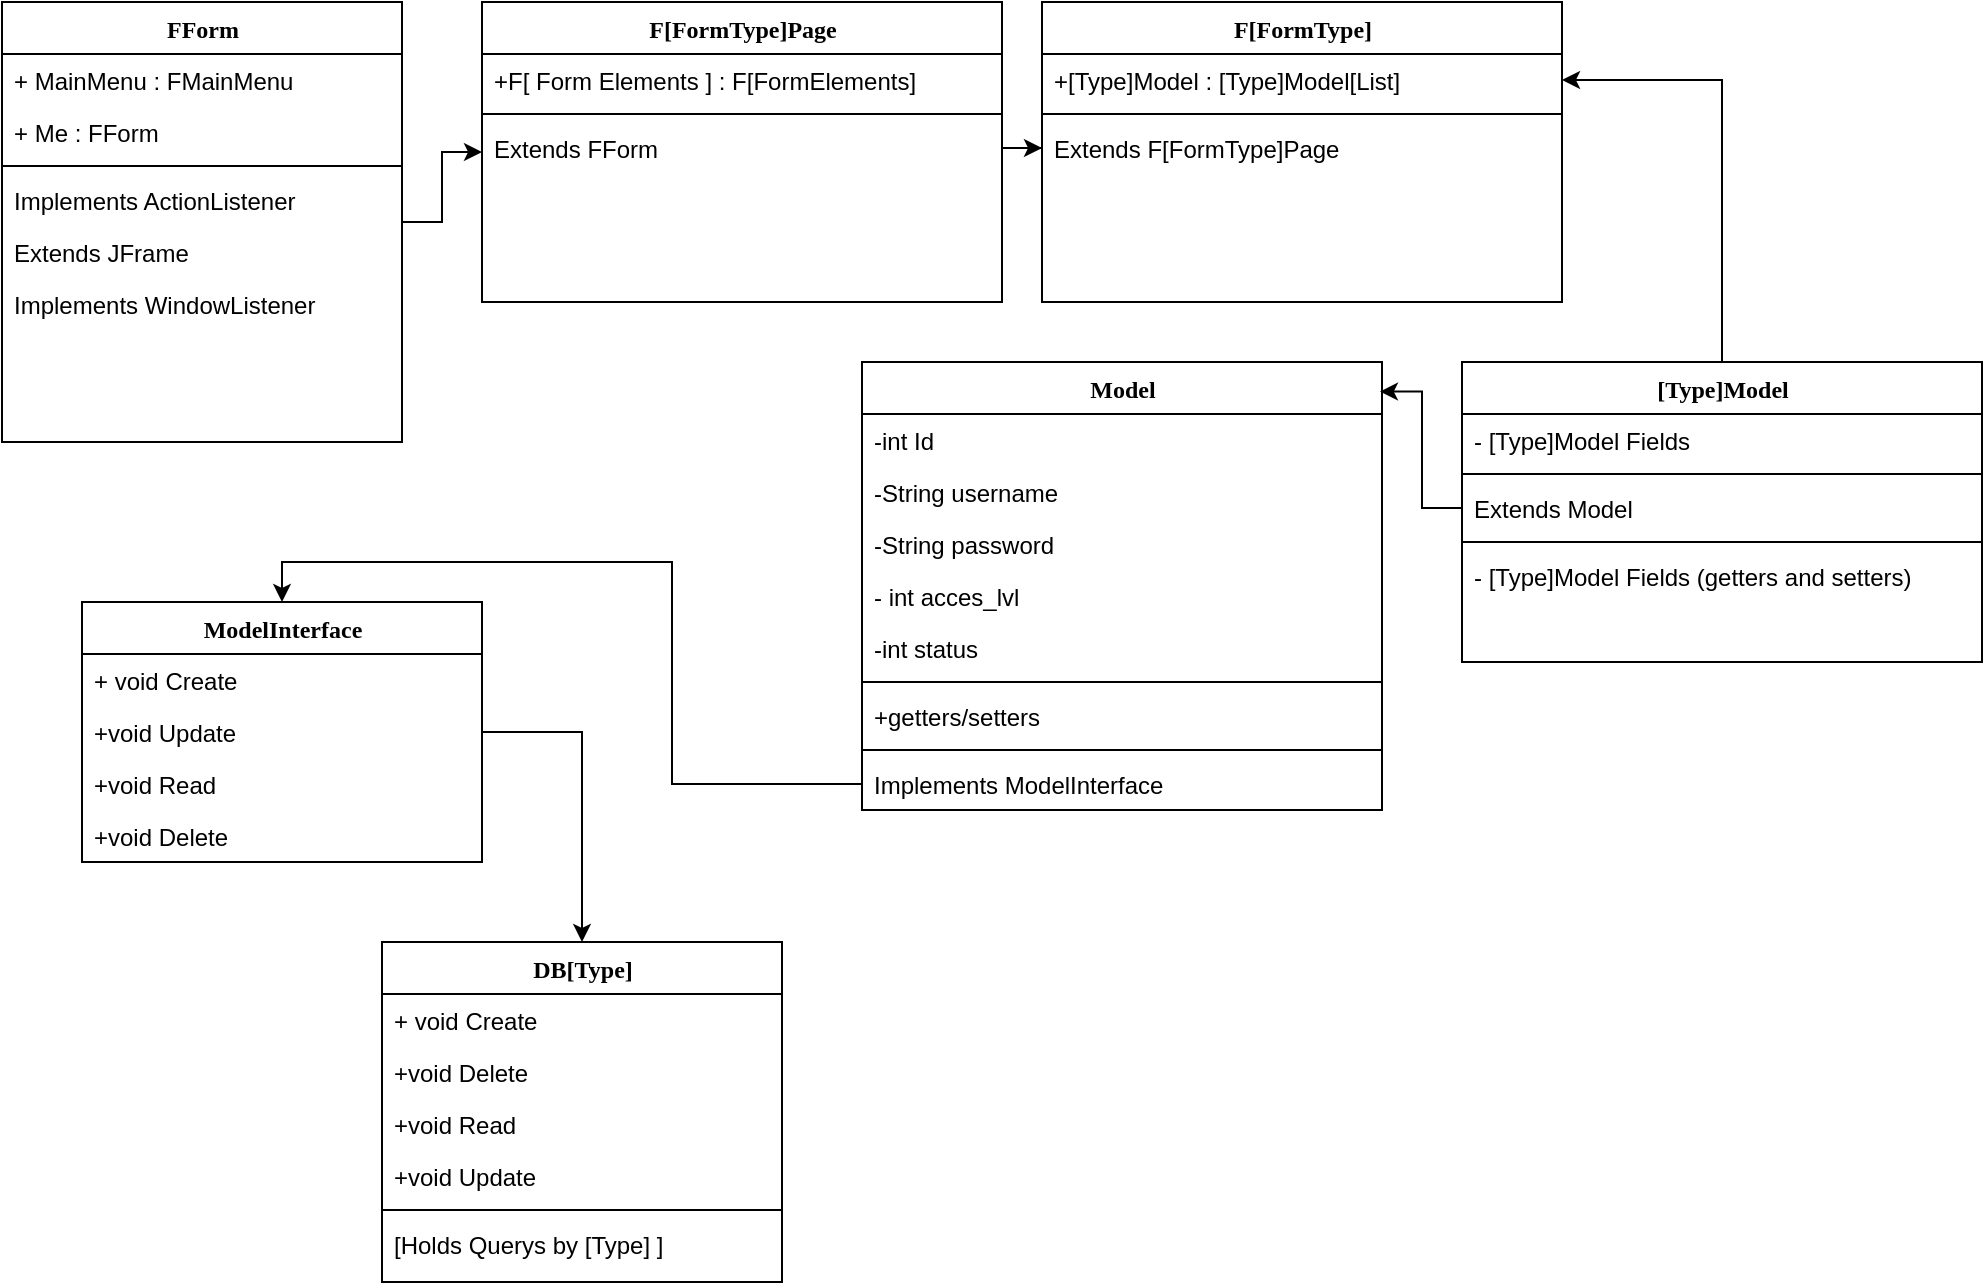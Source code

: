 <mxfile version="12.7.1" type="device"><diagram name="Page-1" id="9f46799a-70d6-7492-0946-bef42562c5a5"><mxGraphModel dx="1422" dy="791" grid="1" gridSize="10" guides="1" tooltips="1" connect="1" arrows="1" fold="1" page="1" pageScale="1" pageWidth="1100" pageHeight="850" background="#ffffff" math="0" shadow="0"><root><mxCell id="0"/><mxCell id="1" parent="0"/><mxCell id="yfoban_nKNZEt1a1w0YB-11" style="edgeStyle=orthogonalEdgeStyle;rounded=0;orthogonalLoop=1;jettySize=auto;html=1;" edge="1" parent="1" source="78961159f06e98e8-17" target="yfoban_nKNZEt1a1w0YB-3"><mxGeometry relative="1" as="geometry"/></mxCell><mxCell id="78961159f06e98e8-17" value="FForm" style="swimlane;html=1;fontStyle=1;align=center;verticalAlign=top;childLayout=stackLayout;horizontal=1;startSize=26;horizontalStack=0;resizeParent=1;resizeLast=0;collapsible=1;marginBottom=0;swimlaneFillColor=#ffffff;rounded=0;shadow=0;comic=0;labelBackgroundColor=none;strokeWidth=1;fillColor=none;fontFamily=Verdana;fontSize=12" parent="1" vertex="1"><mxGeometry x="40" y="40" width="200" height="220" as="geometry"/></mxCell><mxCell id="78961159f06e98e8-21" value="+ MainMenu : FMainMenu" style="text;html=1;strokeColor=none;fillColor=none;align=left;verticalAlign=top;spacingLeft=4;spacingRight=4;whiteSpace=wrap;overflow=hidden;rotatable=0;points=[[0,0.5],[1,0.5]];portConstraint=eastwest;" parent="78961159f06e98e8-17" vertex="1"><mxGeometry y="26" width="200" height="26" as="geometry"/></mxCell><mxCell id="yfoban_nKNZEt1a1w0YB-10" value="+ Me : FForm" style="text;html=1;strokeColor=none;fillColor=none;align=left;verticalAlign=top;spacingLeft=4;spacingRight=4;whiteSpace=wrap;overflow=hidden;rotatable=0;points=[[0,0.5],[1,0.5]];portConstraint=eastwest;" vertex="1" parent="78961159f06e98e8-17"><mxGeometry y="52" width="200" height="26" as="geometry"/></mxCell><mxCell id="78961159f06e98e8-19" value="" style="line;html=1;strokeWidth=1;fillColor=none;align=left;verticalAlign=middle;spacingTop=-1;spacingLeft=3;spacingRight=3;rotatable=0;labelPosition=right;points=[];portConstraint=eastwest;" parent="78961159f06e98e8-17" vertex="1"><mxGeometry y="78" width="200" height="8" as="geometry"/></mxCell><mxCell id="yfoban_nKNZEt1a1w0YB-1" value="Implements ActionListener" style="text;html=1;strokeColor=none;fillColor=none;align=left;verticalAlign=top;spacingLeft=4;spacingRight=4;whiteSpace=wrap;overflow=hidden;rotatable=0;points=[[0,0.5],[1,0.5]];portConstraint=eastwest;" vertex="1" parent="78961159f06e98e8-17"><mxGeometry y="86" width="200" height="26" as="geometry"/></mxCell><mxCell id="78961159f06e98e8-27" value="&lt;div&gt;Extends JFrame&lt;/div&gt;&lt;div&gt;&lt;br&gt;&lt;/div&gt;" style="text;html=1;strokeColor=none;fillColor=none;align=left;verticalAlign=top;spacingLeft=4;spacingRight=4;whiteSpace=wrap;overflow=hidden;rotatable=0;points=[[0,0.5],[1,0.5]];portConstraint=eastwest;" parent="78961159f06e98e8-17" vertex="1"><mxGeometry y="112" width="200" height="26" as="geometry"/></mxCell><mxCell id="yfoban_nKNZEt1a1w0YB-2" value="Implements WindowListener" style="text;html=1;strokeColor=none;fillColor=none;align=left;verticalAlign=top;spacingLeft=4;spacingRight=4;whiteSpace=wrap;overflow=hidden;rotatable=0;points=[[0,0.5],[1,0.5]];portConstraint=eastwest;" vertex="1" parent="78961159f06e98e8-17"><mxGeometry y="138" width="200" height="26" as="geometry"/></mxCell><mxCell id="yfoban_nKNZEt1a1w0YB-3" value="F[FormType]Page" style="swimlane;html=1;fontStyle=1;align=center;verticalAlign=top;childLayout=stackLayout;horizontal=1;startSize=26;horizontalStack=0;resizeParent=1;resizeLast=0;collapsible=1;marginBottom=0;swimlaneFillColor=#ffffff;rounded=0;shadow=0;comic=0;labelBackgroundColor=none;strokeWidth=1;fillColor=none;fontFamily=Verdana;fontSize=12" vertex="1" parent="1"><mxGeometry x="280" y="40" width="260" height="150" as="geometry"/></mxCell><mxCell id="yfoban_nKNZEt1a1w0YB-4" value="+F[ Form Elements ] : F[FormElements]" style="text;html=1;strokeColor=none;fillColor=none;align=left;verticalAlign=top;spacingLeft=4;spacingRight=4;whiteSpace=wrap;overflow=hidden;rotatable=0;points=[[0,0.5],[1,0.5]];portConstraint=eastwest;" vertex="1" parent="yfoban_nKNZEt1a1w0YB-3"><mxGeometry y="26" width="260" height="26" as="geometry"/></mxCell><mxCell id="yfoban_nKNZEt1a1w0YB-5" value="" style="line;html=1;strokeWidth=1;fillColor=none;align=left;verticalAlign=middle;spacingTop=-1;spacingLeft=3;spacingRight=3;rotatable=0;labelPosition=right;points=[];portConstraint=eastwest;" vertex="1" parent="yfoban_nKNZEt1a1w0YB-3"><mxGeometry y="52" width="260" height="8" as="geometry"/></mxCell><mxCell id="yfoban_nKNZEt1a1w0YB-6" value="&lt;div&gt;Extends FForm&lt;br&gt;&lt;/div&gt;" style="text;html=1;strokeColor=none;fillColor=none;align=left;verticalAlign=top;spacingLeft=4;spacingRight=4;whiteSpace=wrap;overflow=hidden;rotatable=0;points=[[0,0.5],[1,0.5]];portConstraint=eastwest;" vertex="1" parent="yfoban_nKNZEt1a1w0YB-3"><mxGeometry y="60" width="260" height="26" as="geometry"/></mxCell><mxCell id="yfoban_nKNZEt1a1w0YB-12" value="F[FormType]" style="swimlane;html=1;fontStyle=1;align=center;verticalAlign=top;childLayout=stackLayout;horizontal=1;startSize=26;horizontalStack=0;resizeParent=1;resizeLast=0;collapsible=1;marginBottom=0;swimlaneFillColor=#ffffff;rounded=0;shadow=0;comic=0;labelBackgroundColor=none;strokeWidth=1;fillColor=none;fontFamily=Verdana;fontSize=12" vertex="1" parent="1"><mxGeometry x="560" y="40" width="260" height="150" as="geometry"/></mxCell><mxCell id="yfoban_nKNZEt1a1w0YB-13" value="+[Type]Model : [Type]Model[List]" style="text;html=1;strokeColor=none;fillColor=none;align=left;verticalAlign=top;spacingLeft=4;spacingRight=4;whiteSpace=wrap;overflow=hidden;rotatable=0;points=[[0,0.5],[1,0.5]];portConstraint=eastwest;" vertex="1" parent="yfoban_nKNZEt1a1w0YB-12"><mxGeometry y="26" width="260" height="26" as="geometry"/></mxCell><mxCell id="yfoban_nKNZEt1a1w0YB-14" value="" style="line;html=1;strokeWidth=1;fillColor=none;align=left;verticalAlign=middle;spacingTop=-1;spacingLeft=3;spacingRight=3;rotatable=0;labelPosition=right;points=[];portConstraint=eastwest;" vertex="1" parent="yfoban_nKNZEt1a1w0YB-12"><mxGeometry y="52" width="260" height="8" as="geometry"/></mxCell><mxCell id="yfoban_nKNZEt1a1w0YB-15" value="&lt;div&gt;Extends F[FormType]Page&lt;/div&gt;" style="text;html=1;strokeColor=none;fillColor=none;align=left;verticalAlign=top;spacingLeft=4;spacingRight=4;whiteSpace=wrap;overflow=hidden;rotatable=0;points=[[0,0.5],[1,0.5]];portConstraint=eastwest;" vertex="1" parent="yfoban_nKNZEt1a1w0YB-12"><mxGeometry y="60" width="260" height="26" as="geometry"/></mxCell><mxCell id="yfoban_nKNZEt1a1w0YB-35" style="edgeStyle=orthogonalEdgeStyle;rounded=0;orthogonalLoop=1;jettySize=auto;html=1;exitX=0.5;exitY=0;exitDx=0;exitDy=0;" edge="1" parent="1" source="yfoban_nKNZEt1a1w0YB-18" target="yfoban_nKNZEt1a1w0YB-13"><mxGeometry relative="1" as="geometry"/></mxCell><mxCell id="yfoban_nKNZEt1a1w0YB-18" value="[Type]Model" style="swimlane;html=1;fontStyle=1;align=center;verticalAlign=top;childLayout=stackLayout;horizontal=1;startSize=26;horizontalStack=0;resizeParent=1;resizeLast=0;collapsible=1;marginBottom=0;swimlaneFillColor=#ffffff;rounded=0;shadow=0;comic=0;labelBackgroundColor=none;strokeWidth=1;fillColor=none;fontFamily=Verdana;fontSize=12" vertex="1" parent="1"><mxGeometry x="770" y="220" width="260" height="150" as="geometry"/></mxCell><mxCell id="yfoban_nKNZEt1a1w0YB-19" value="- [Type]Model Fields" style="text;html=1;strokeColor=none;fillColor=none;align=left;verticalAlign=top;spacingLeft=4;spacingRight=4;whiteSpace=wrap;overflow=hidden;rotatable=0;points=[[0,0.5],[1,0.5]];portConstraint=eastwest;" vertex="1" parent="yfoban_nKNZEt1a1w0YB-18"><mxGeometry y="26" width="260" height="26" as="geometry"/></mxCell><mxCell id="yfoban_nKNZEt1a1w0YB-20" value="" style="line;html=1;strokeWidth=1;fillColor=none;align=left;verticalAlign=middle;spacingTop=-1;spacingLeft=3;spacingRight=3;rotatable=0;labelPosition=right;points=[];portConstraint=eastwest;" vertex="1" parent="yfoban_nKNZEt1a1w0YB-18"><mxGeometry y="52" width="260" height="8" as="geometry"/></mxCell><mxCell id="yfoban_nKNZEt1a1w0YB-21" value="Extends Model" style="text;html=1;strokeColor=none;fillColor=none;align=left;verticalAlign=top;spacingLeft=4;spacingRight=4;whiteSpace=wrap;overflow=hidden;rotatable=0;points=[[0,0.5],[1,0.5]];portConstraint=eastwest;" vertex="1" parent="yfoban_nKNZEt1a1w0YB-18"><mxGeometry y="60" width="260" height="26" as="geometry"/></mxCell><mxCell id="yfoban_nKNZEt1a1w0YB-23" value="" style="line;html=1;strokeWidth=1;fillColor=none;align=left;verticalAlign=middle;spacingTop=-1;spacingLeft=3;spacingRight=3;rotatable=0;labelPosition=right;points=[];portConstraint=eastwest;" vertex="1" parent="yfoban_nKNZEt1a1w0YB-18"><mxGeometry y="86" width="260" height="8" as="geometry"/></mxCell><mxCell id="yfoban_nKNZEt1a1w0YB-24" value="- [Type]Model Fields (getters and setters)" style="text;html=1;strokeColor=none;fillColor=none;align=left;verticalAlign=top;spacingLeft=4;spacingRight=4;whiteSpace=wrap;overflow=hidden;rotatable=0;points=[[0,0.5],[1,0.5]];portConstraint=eastwest;" vertex="1" parent="yfoban_nKNZEt1a1w0YB-18"><mxGeometry y="94" width="260" height="26" as="geometry"/></mxCell><mxCell id="yfoban_nKNZEt1a1w0YB-22" style="edgeStyle=orthogonalEdgeStyle;rounded=0;orthogonalLoop=1;jettySize=auto;html=1;" edge="1" parent="1" source="yfoban_nKNZEt1a1w0YB-6" target="yfoban_nKNZEt1a1w0YB-15"><mxGeometry relative="1" as="geometry"/></mxCell><mxCell id="yfoban_nKNZEt1a1w0YB-25" style="edgeStyle=orthogonalEdgeStyle;rounded=0;orthogonalLoop=1;jettySize=auto;html=1;entryX=0.996;entryY=0.066;entryDx=0;entryDy=0;entryPerimeter=0;" edge="1" parent="1" source="yfoban_nKNZEt1a1w0YB-21" target="yfoban_nKNZEt1a1w0YB-26"><mxGeometry relative="1" as="geometry"><mxPoint x="650" y="443" as="targetPoint"/></mxGeometry></mxCell><mxCell id="yfoban_nKNZEt1a1w0YB-26" value="Model" style="swimlane;html=1;fontStyle=1;align=center;verticalAlign=top;childLayout=stackLayout;horizontal=1;startSize=26;horizontalStack=0;resizeParent=1;resizeLast=0;collapsible=1;marginBottom=0;swimlaneFillColor=#ffffff;rounded=0;shadow=0;comic=0;labelBackgroundColor=none;strokeWidth=1;fillColor=none;fontFamily=Verdana;fontSize=12" vertex="1" parent="1"><mxGeometry x="470" y="220" width="260" height="224" as="geometry"/></mxCell><mxCell id="yfoban_nKNZEt1a1w0YB-33" value="-int Id" style="text;html=1;strokeColor=none;fillColor=none;align=left;verticalAlign=top;spacingLeft=4;spacingRight=4;whiteSpace=wrap;overflow=hidden;rotatable=0;points=[[0,0.5],[1,0.5]];portConstraint=eastwest;" vertex="1" parent="yfoban_nKNZEt1a1w0YB-26"><mxGeometry y="26" width="260" height="26" as="geometry"/></mxCell><mxCell id="yfoban_nKNZEt1a1w0YB-32" value="-String username" style="text;html=1;strokeColor=none;fillColor=none;align=left;verticalAlign=top;spacingLeft=4;spacingRight=4;whiteSpace=wrap;overflow=hidden;rotatable=0;points=[[0,0.5],[1,0.5]];portConstraint=eastwest;" vertex="1" parent="yfoban_nKNZEt1a1w0YB-26"><mxGeometry y="52" width="260" height="26" as="geometry"/></mxCell><mxCell id="yfoban_nKNZEt1a1w0YB-27" value="-String password" style="text;html=1;strokeColor=none;fillColor=none;align=left;verticalAlign=top;spacingLeft=4;spacingRight=4;whiteSpace=wrap;overflow=hidden;rotatable=0;points=[[0,0.5],[1,0.5]];portConstraint=eastwest;" vertex="1" parent="yfoban_nKNZEt1a1w0YB-26"><mxGeometry y="78" width="260" height="26" as="geometry"/></mxCell><mxCell id="yfoban_nKNZEt1a1w0YB-29" value="- int acces_lvl" style="text;html=1;strokeColor=none;fillColor=none;align=left;verticalAlign=top;spacingLeft=4;spacingRight=4;whiteSpace=wrap;overflow=hidden;rotatable=0;points=[[0,0.5],[1,0.5]];portConstraint=eastwest;" vertex="1" parent="yfoban_nKNZEt1a1w0YB-26"><mxGeometry y="104" width="260" height="26" as="geometry"/></mxCell><mxCell id="yfoban_nKNZEt1a1w0YB-34" value="-int status" style="text;html=1;strokeColor=none;fillColor=none;align=left;verticalAlign=top;spacingLeft=4;spacingRight=4;whiteSpace=wrap;overflow=hidden;rotatable=0;points=[[0,0.5],[1,0.5]];portConstraint=eastwest;" vertex="1" parent="yfoban_nKNZEt1a1w0YB-26"><mxGeometry y="130" width="260" height="26" as="geometry"/></mxCell><mxCell id="yfoban_nKNZEt1a1w0YB-28" value="" style="line;html=1;strokeWidth=1;fillColor=none;align=left;verticalAlign=middle;spacingTop=-1;spacingLeft=3;spacingRight=3;rotatable=0;labelPosition=right;points=[];portConstraint=eastwest;" vertex="1" parent="yfoban_nKNZEt1a1w0YB-26"><mxGeometry y="156" width="260" height="8" as="geometry"/></mxCell><mxCell id="yfoban_nKNZEt1a1w0YB-31" value="+getters/setters" style="text;html=1;strokeColor=none;fillColor=none;align=left;verticalAlign=top;spacingLeft=4;spacingRight=4;whiteSpace=wrap;overflow=hidden;rotatable=0;points=[[0,0.5],[1,0.5]];portConstraint=eastwest;" vertex="1" parent="yfoban_nKNZEt1a1w0YB-26"><mxGeometry y="164" width="260" height="26" as="geometry"/></mxCell><mxCell id="yfoban_nKNZEt1a1w0YB-30" value="" style="line;html=1;strokeWidth=1;fillColor=none;align=left;verticalAlign=middle;spacingTop=-1;spacingLeft=3;spacingRight=3;rotatable=0;labelPosition=right;points=[];portConstraint=eastwest;" vertex="1" parent="yfoban_nKNZEt1a1w0YB-26"><mxGeometry y="190" width="260" height="8" as="geometry"/></mxCell><mxCell id="yfoban_nKNZEt1a1w0YB-36" value="&lt;div&gt;Implements ModelInterface&lt;/div&gt;&lt;div&gt;&lt;br&gt;&lt;/div&gt;" style="text;html=1;strokeColor=none;fillColor=none;align=left;verticalAlign=top;spacingLeft=4;spacingRight=4;whiteSpace=wrap;overflow=hidden;rotatable=0;points=[[0,0.5],[1,0.5]];portConstraint=eastwest;" vertex="1" parent="yfoban_nKNZEt1a1w0YB-26"><mxGeometry y="198" width="260" height="26" as="geometry"/></mxCell><mxCell id="yfoban_nKNZEt1a1w0YB-37" style="edgeStyle=orthogonalEdgeStyle;rounded=0;orthogonalLoop=1;jettySize=auto;html=1;entryX=0.5;entryY=0;entryDx=0;entryDy=0;" edge="1" parent="1" source="yfoban_nKNZEt1a1w0YB-36" target="yfoban_nKNZEt1a1w0YB-38"><mxGeometry relative="1" as="geometry"><mxPoint x="500" y="680" as="targetPoint"/></mxGeometry></mxCell><mxCell id="yfoban_nKNZEt1a1w0YB-38" value="ModelInterface" style="swimlane;html=1;fontStyle=1;align=center;verticalAlign=top;childLayout=stackLayout;horizontal=1;startSize=26;horizontalStack=0;resizeParent=1;resizeLast=0;collapsible=1;marginBottom=0;swimlaneFillColor=#ffffff;rounded=0;shadow=0;comic=0;labelBackgroundColor=none;strokeWidth=1;fillColor=none;fontFamily=Verdana;fontSize=12" vertex="1" parent="1"><mxGeometry x="80" y="340" width="200" height="130" as="geometry"/></mxCell><mxCell id="yfoban_nKNZEt1a1w0YB-42" value="+ void Create" style="text;html=1;strokeColor=none;fillColor=none;align=left;verticalAlign=top;spacingLeft=4;spacingRight=4;whiteSpace=wrap;overflow=hidden;rotatable=0;points=[[0,0.5],[1,0.5]];portConstraint=eastwest;" vertex="1" parent="yfoban_nKNZEt1a1w0YB-38"><mxGeometry y="26" width="200" height="26" as="geometry"/></mxCell><mxCell id="yfoban_nKNZEt1a1w0YB-43" value="+void Update" style="text;html=1;strokeColor=none;fillColor=none;align=left;verticalAlign=top;spacingLeft=4;spacingRight=4;whiteSpace=wrap;overflow=hidden;rotatable=0;points=[[0,0.5],[1,0.5]];portConstraint=eastwest;" vertex="1" parent="yfoban_nKNZEt1a1w0YB-38"><mxGeometry y="52" width="200" height="26" as="geometry"/></mxCell><mxCell id="yfoban_nKNZEt1a1w0YB-44" value="+void Read" style="text;html=1;strokeColor=none;fillColor=none;align=left;verticalAlign=top;spacingLeft=4;spacingRight=4;whiteSpace=wrap;overflow=hidden;rotatable=0;points=[[0,0.5],[1,0.5]];portConstraint=eastwest;" vertex="1" parent="yfoban_nKNZEt1a1w0YB-38"><mxGeometry y="78" width="200" height="26" as="geometry"/></mxCell><mxCell id="yfoban_nKNZEt1a1w0YB-61" value="+void Delete" style="text;html=1;strokeColor=none;fillColor=none;align=left;verticalAlign=top;spacingLeft=4;spacingRight=4;whiteSpace=wrap;overflow=hidden;rotatable=0;points=[[0,0.5],[1,0.5]];portConstraint=eastwest;" vertex="1" parent="yfoban_nKNZEt1a1w0YB-38"><mxGeometry y="104" width="200" height="26" as="geometry"/></mxCell><mxCell id="yfoban_nKNZEt1a1w0YB-46" value="DB[Type]" style="swimlane;html=1;fontStyle=1;align=center;verticalAlign=top;childLayout=stackLayout;horizontal=1;startSize=26;horizontalStack=0;resizeParent=1;resizeLast=0;collapsible=1;marginBottom=0;swimlaneFillColor=#ffffff;rounded=0;shadow=0;comic=0;labelBackgroundColor=none;strokeWidth=1;fillColor=none;fontFamily=Verdana;fontSize=12" vertex="1" parent="1"><mxGeometry x="230" y="510" width="200" height="170" as="geometry"/></mxCell><mxCell id="yfoban_nKNZEt1a1w0YB-63" value="+ void Create" style="text;html=1;strokeColor=none;fillColor=none;align=left;verticalAlign=top;spacingLeft=4;spacingRight=4;whiteSpace=wrap;overflow=hidden;rotatable=0;points=[[0,0.5],[1,0.5]];portConstraint=eastwest;" vertex="1" parent="yfoban_nKNZEt1a1w0YB-46"><mxGeometry y="26" width="200" height="26" as="geometry"/></mxCell><mxCell id="yfoban_nKNZEt1a1w0YB-66" value="+void Delete" style="text;html=1;strokeColor=none;fillColor=none;align=left;verticalAlign=top;spacingLeft=4;spacingRight=4;whiteSpace=wrap;overflow=hidden;rotatable=0;points=[[0,0.5],[1,0.5]];portConstraint=eastwest;" vertex="1" parent="yfoban_nKNZEt1a1w0YB-46"><mxGeometry y="52" width="200" height="26" as="geometry"/></mxCell><mxCell id="yfoban_nKNZEt1a1w0YB-65" value="+void Read" style="text;html=1;strokeColor=none;fillColor=none;align=left;verticalAlign=top;spacingLeft=4;spacingRight=4;whiteSpace=wrap;overflow=hidden;rotatable=0;points=[[0,0.5],[1,0.5]];portConstraint=eastwest;" vertex="1" parent="yfoban_nKNZEt1a1w0YB-46"><mxGeometry y="78" width="200" height="26" as="geometry"/></mxCell><mxCell id="yfoban_nKNZEt1a1w0YB-64" value="+void Update" style="text;html=1;strokeColor=none;fillColor=none;align=left;verticalAlign=top;spacingLeft=4;spacingRight=4;whiteSpace=wrap;overflow=hidden;rotatable=0;points=[[0,0.5],[1,0.5]];portConstraint=eastwest;" vertex="1" parent="yfoban_nKNZEt1a1w0YB-46"><mxGeometry y="104" width="200" height="26" as="geometry"/></mxCell><mxCell id="yfoban_nKNZEt1a1w0YB-67" value="" style="line;html=1;strokeWidth=1;fillColor=none;align=left;verticalAlign=middle;spacingTop=-1;spacingLeft=3;spacingRight=3;rotatable=0;labelPosition=right;points=[];portConstraint=eastwest;" vertex="1" parent="yfoban_nKNZEt1a1w0YB-46"><mxGeometry y="130" width="200" height="8" as="geometry"/></mxCell><mxCell id="yfoban_nKNZEt1a1w0YB-51" value="[Holds Querys by [Type] ]" style="text;html=1;strokeColor=none;fillColor=none;align=left;verticalAlign=top;spacingLeft=4;spacingRight=4;whiteSpace=wrap;overflow=hidden;rotatable=0;points=[[0,0.5],[1,0.5]];portConstraint=eastwest;" vertex="1" parent="yfoban_nKNZEt1a1w0YB-46"><mxGeometry y="138" width="200" height="26" as="geometry"/></mxCell><mxCell id="yfoban_nKNZEt1a1w0YB-62" style="edgeStyle=orthogonalEdgeStyle;rounded=0;orthogonalLoop=1;jettySize=auto;html=1;entryX=0.5;entryY=0;entryDx=0;entryDy=0;" edge="1" parent="1" source="yfoban_nKNZEt1a1w0YB-43" target="yfoban_nKNZEt1a1w0YB-46"><mxGeometry relative="1" as="geometry"/></mxCell></root></mxGraphModel></diagram></mxfile>
